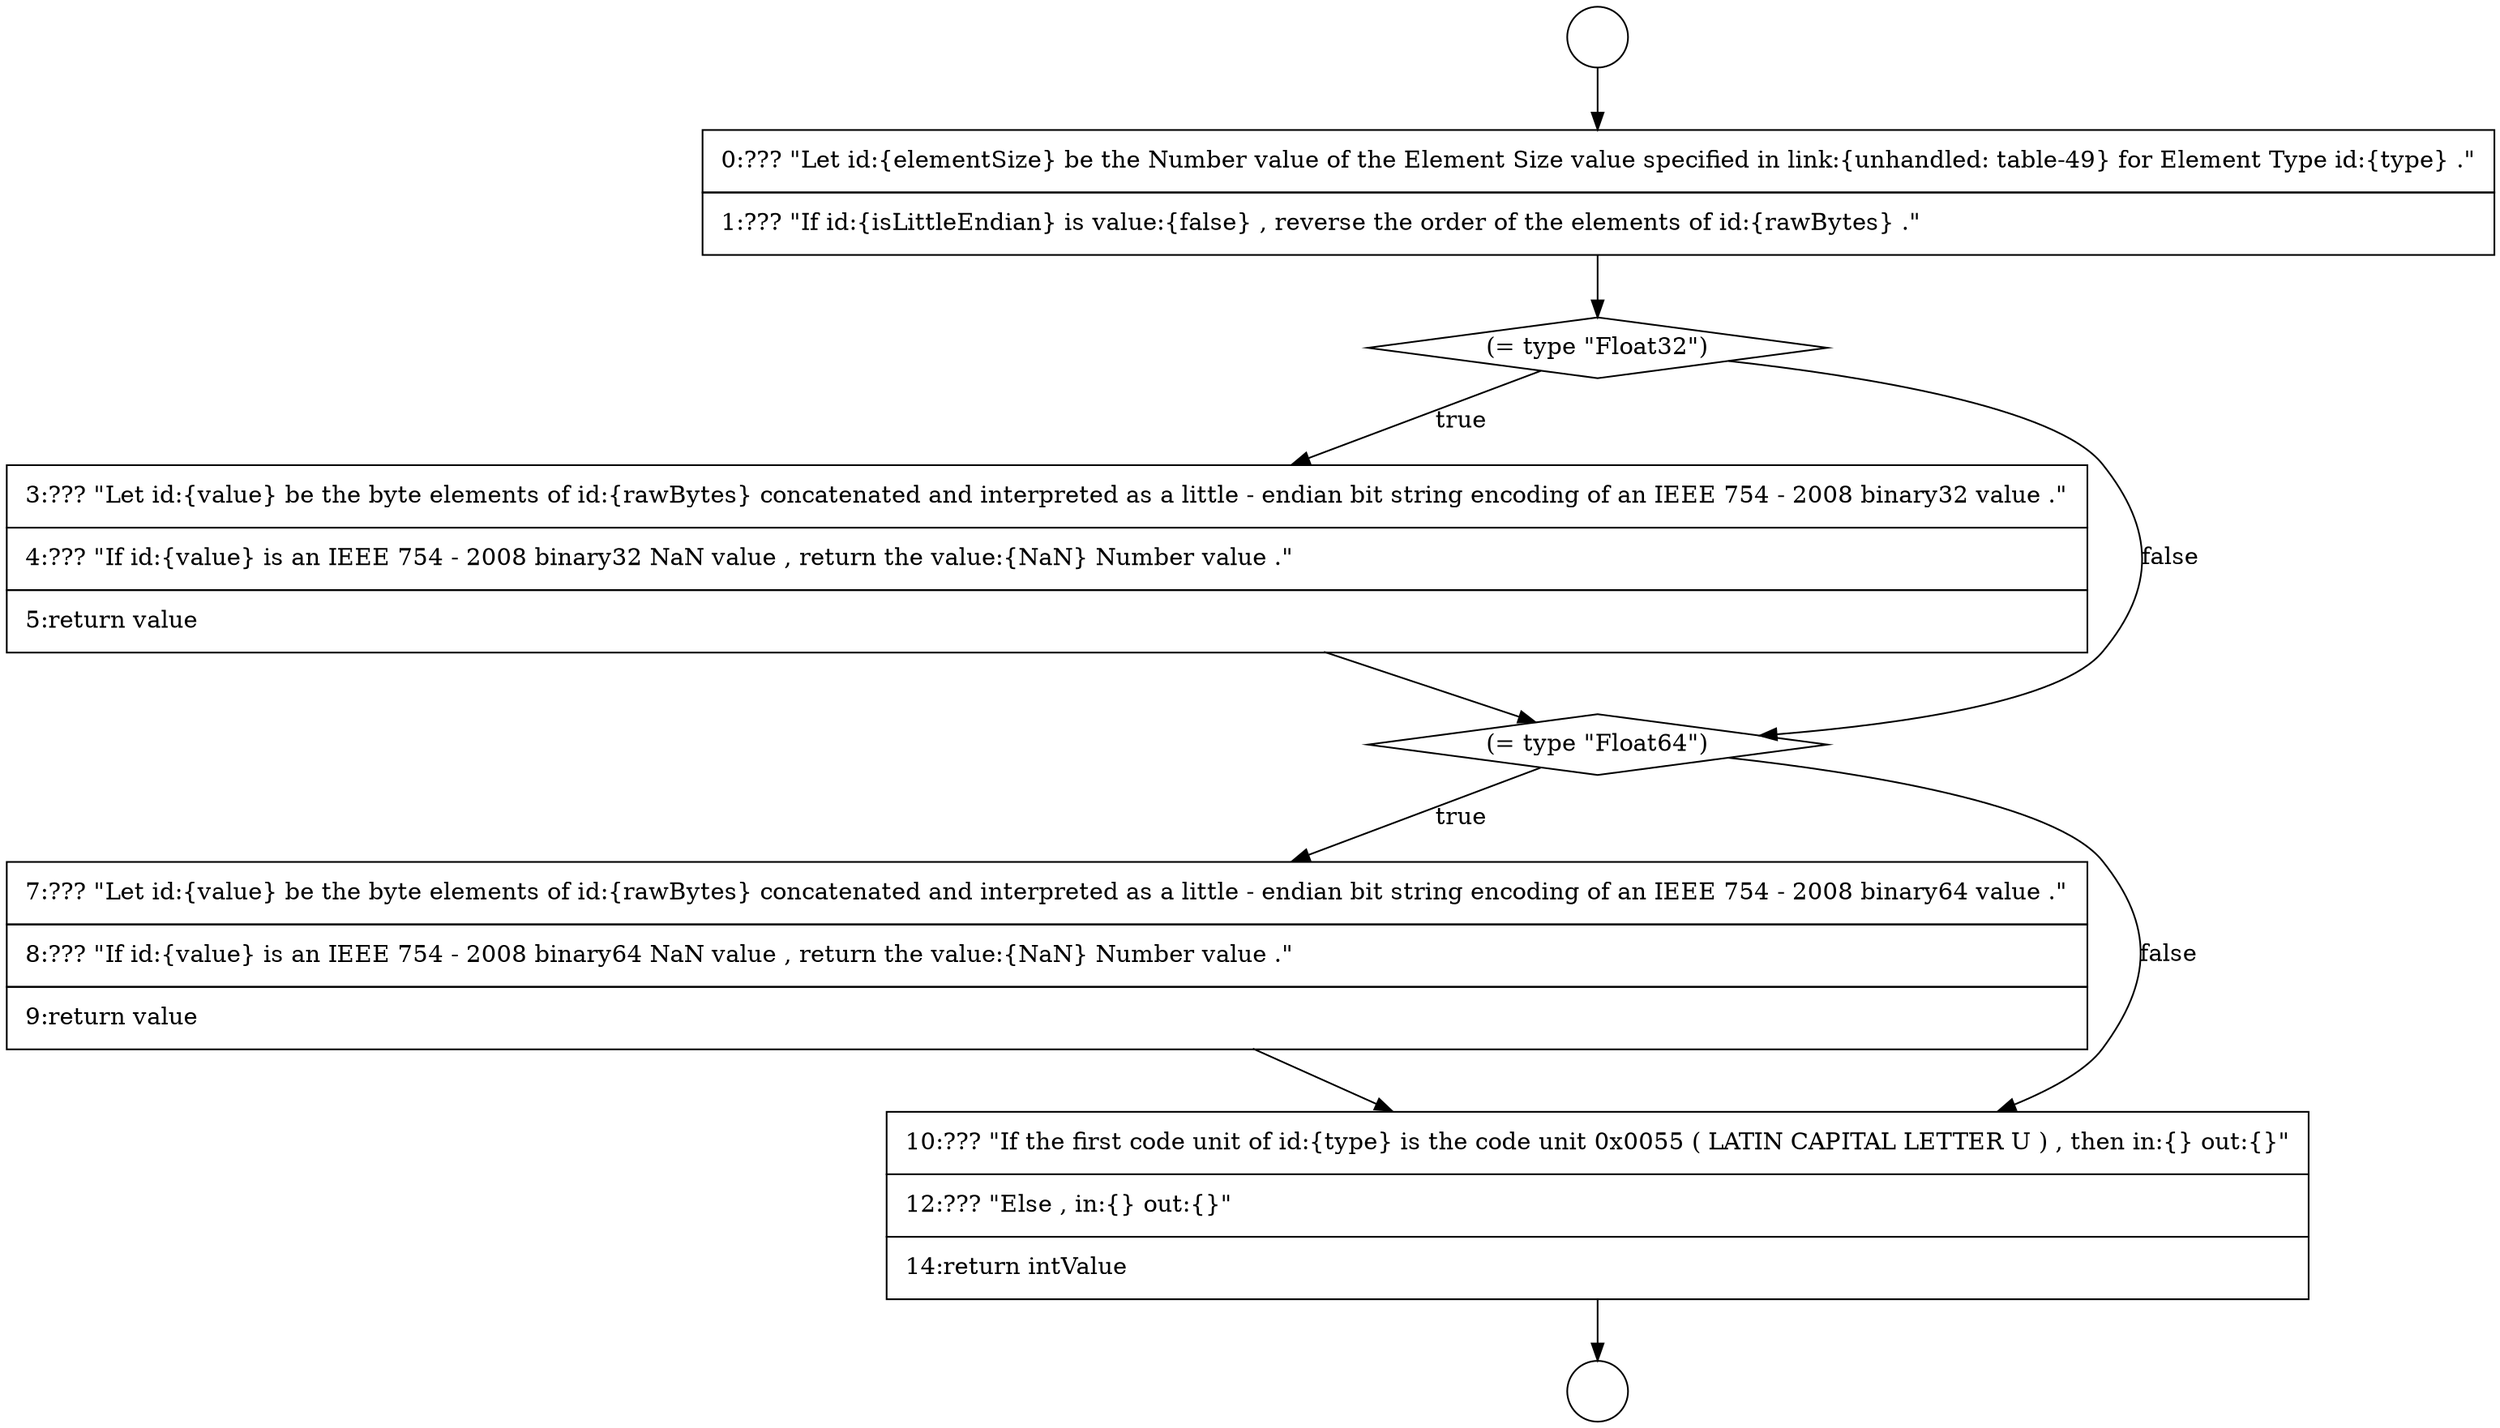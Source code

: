 digraph {
  node16300 [shape=none, margin=0, label=<<font color="black">
    <table border="0" cellborder="1" cellspacing="0" cellpadding="10">
      <tr><td align="left">3:??? &quot;Let id:{value} be the byte elements of id:{rawBytes} concatenated and interpreted as a little - endian bit string encoding of an IEEE 754 - 2008 binary32 value .&quot;</td></tr>
      <tr><td align="left">4:??? &quot;If id:{value} is an IEEE 754 - 2008 binary32 NaN value , return the value:{NaN} Number value .&quot;</td></tr>
      <tr><td align="left">5:return value</td></tr>
    </table>
  </font>> color="black" fillcolor="white" style=filled]
  node16297 [shape=circle label=" " color="black" fillcolor="white" style=filled]
  node16301 [shape=diamond, label=<<font color="black">(= type &quot;Float64&quot;)</font>> color="black" fillcolor="white" style=filled]
  node16296 [shape=circle label=" " color="black" fillcolor="white" style=filled]
  node16302 [shape=none, margin=0, label=<<font color="black">
    <table border="0" cellborder="1" cellspacing="0" cellpadding="10">
      <tr><td align="left">7:??? &quot;Let id:{value} be the byte elements of id:{rawBytes} concatenated and interpreted as a little - endian bit string encoding of an IEEE 754 - 2008 binary64 value .&quot;</td></tr>
      <tr><td align="left">8:??? &quot;If id:{value} is an IEEE 754 - 2008 binary64 NaN value , return the value:{NaN} Number value .&quot;</td></tr>
      <tr><td align="left">9:return value</td></tr>
    </table>
  </font>> color="black" fillcolor="white" style=filled]
  node16298 [shape=none, margin=0, label=<<font color="black">
    <table border="0" cellborder="1" cellspacing="0" cellpadding="10">
      <tr><td align="left">0:??? &quot;Let id:{elementSize} be the Number value of the Element Size value specified in link:{unhandled: table-49} for Element Type id:{type} .&quot;</td></tr>
      <tr><td align="left">1:??? &quot;If id:{isLittleEndian} is value:{false} , reverse the order of the elements of id:{rawBytes} .&quot;</td></tr>
    </table>
  </font>> color="black" fillcolor="white" style=filled]
  node16303 [shape=none, margin=0, label=<<font color="black">
    <table border="0" cellborder="1" cellspacing="0" cellpadding="10">
      <tr><td align="left">10:??? &quot;If the first code unit of id:{type} is the code unit 0x0055 ( LATIN CAPITAL LETTER U ) , then in:{} out:{}&quot;</td></tr>
      <tr><td align="left">12:??? &quot;Else , in:{} out:{}&quot;</td></tr>
      <tr><td align="left">14:return intValue</td></tr>
    </table>
  </font>> color="black" fillcolor="white" style=filled]
  node16299 [shape=diamond, label=<<font color="black">(= type &quot;Float32&quot;)</font>> color="black" fillcolor="white" style=filled]
  node16298 -> node16299 [ color="black"]
  node16296 -> node16298 [ color="black"]
  node16303 -> node16297 [ color="black"]
  node16301 -> node16302 [label=<<font color="black">true</font>> color="black"]
  node16301 -> node16303 [label=<<font color="black">false</font>> color="black"]
  node16302 -> node16303 [ color="black"]
  node16300 -> node16301 [ color="black"]
  node16299 -> node16300 [label=<<font color="black">true</font>> color="black"]
  node16299 -> node16301 [label=<<font color="black">false</font>> color="black"]
}
